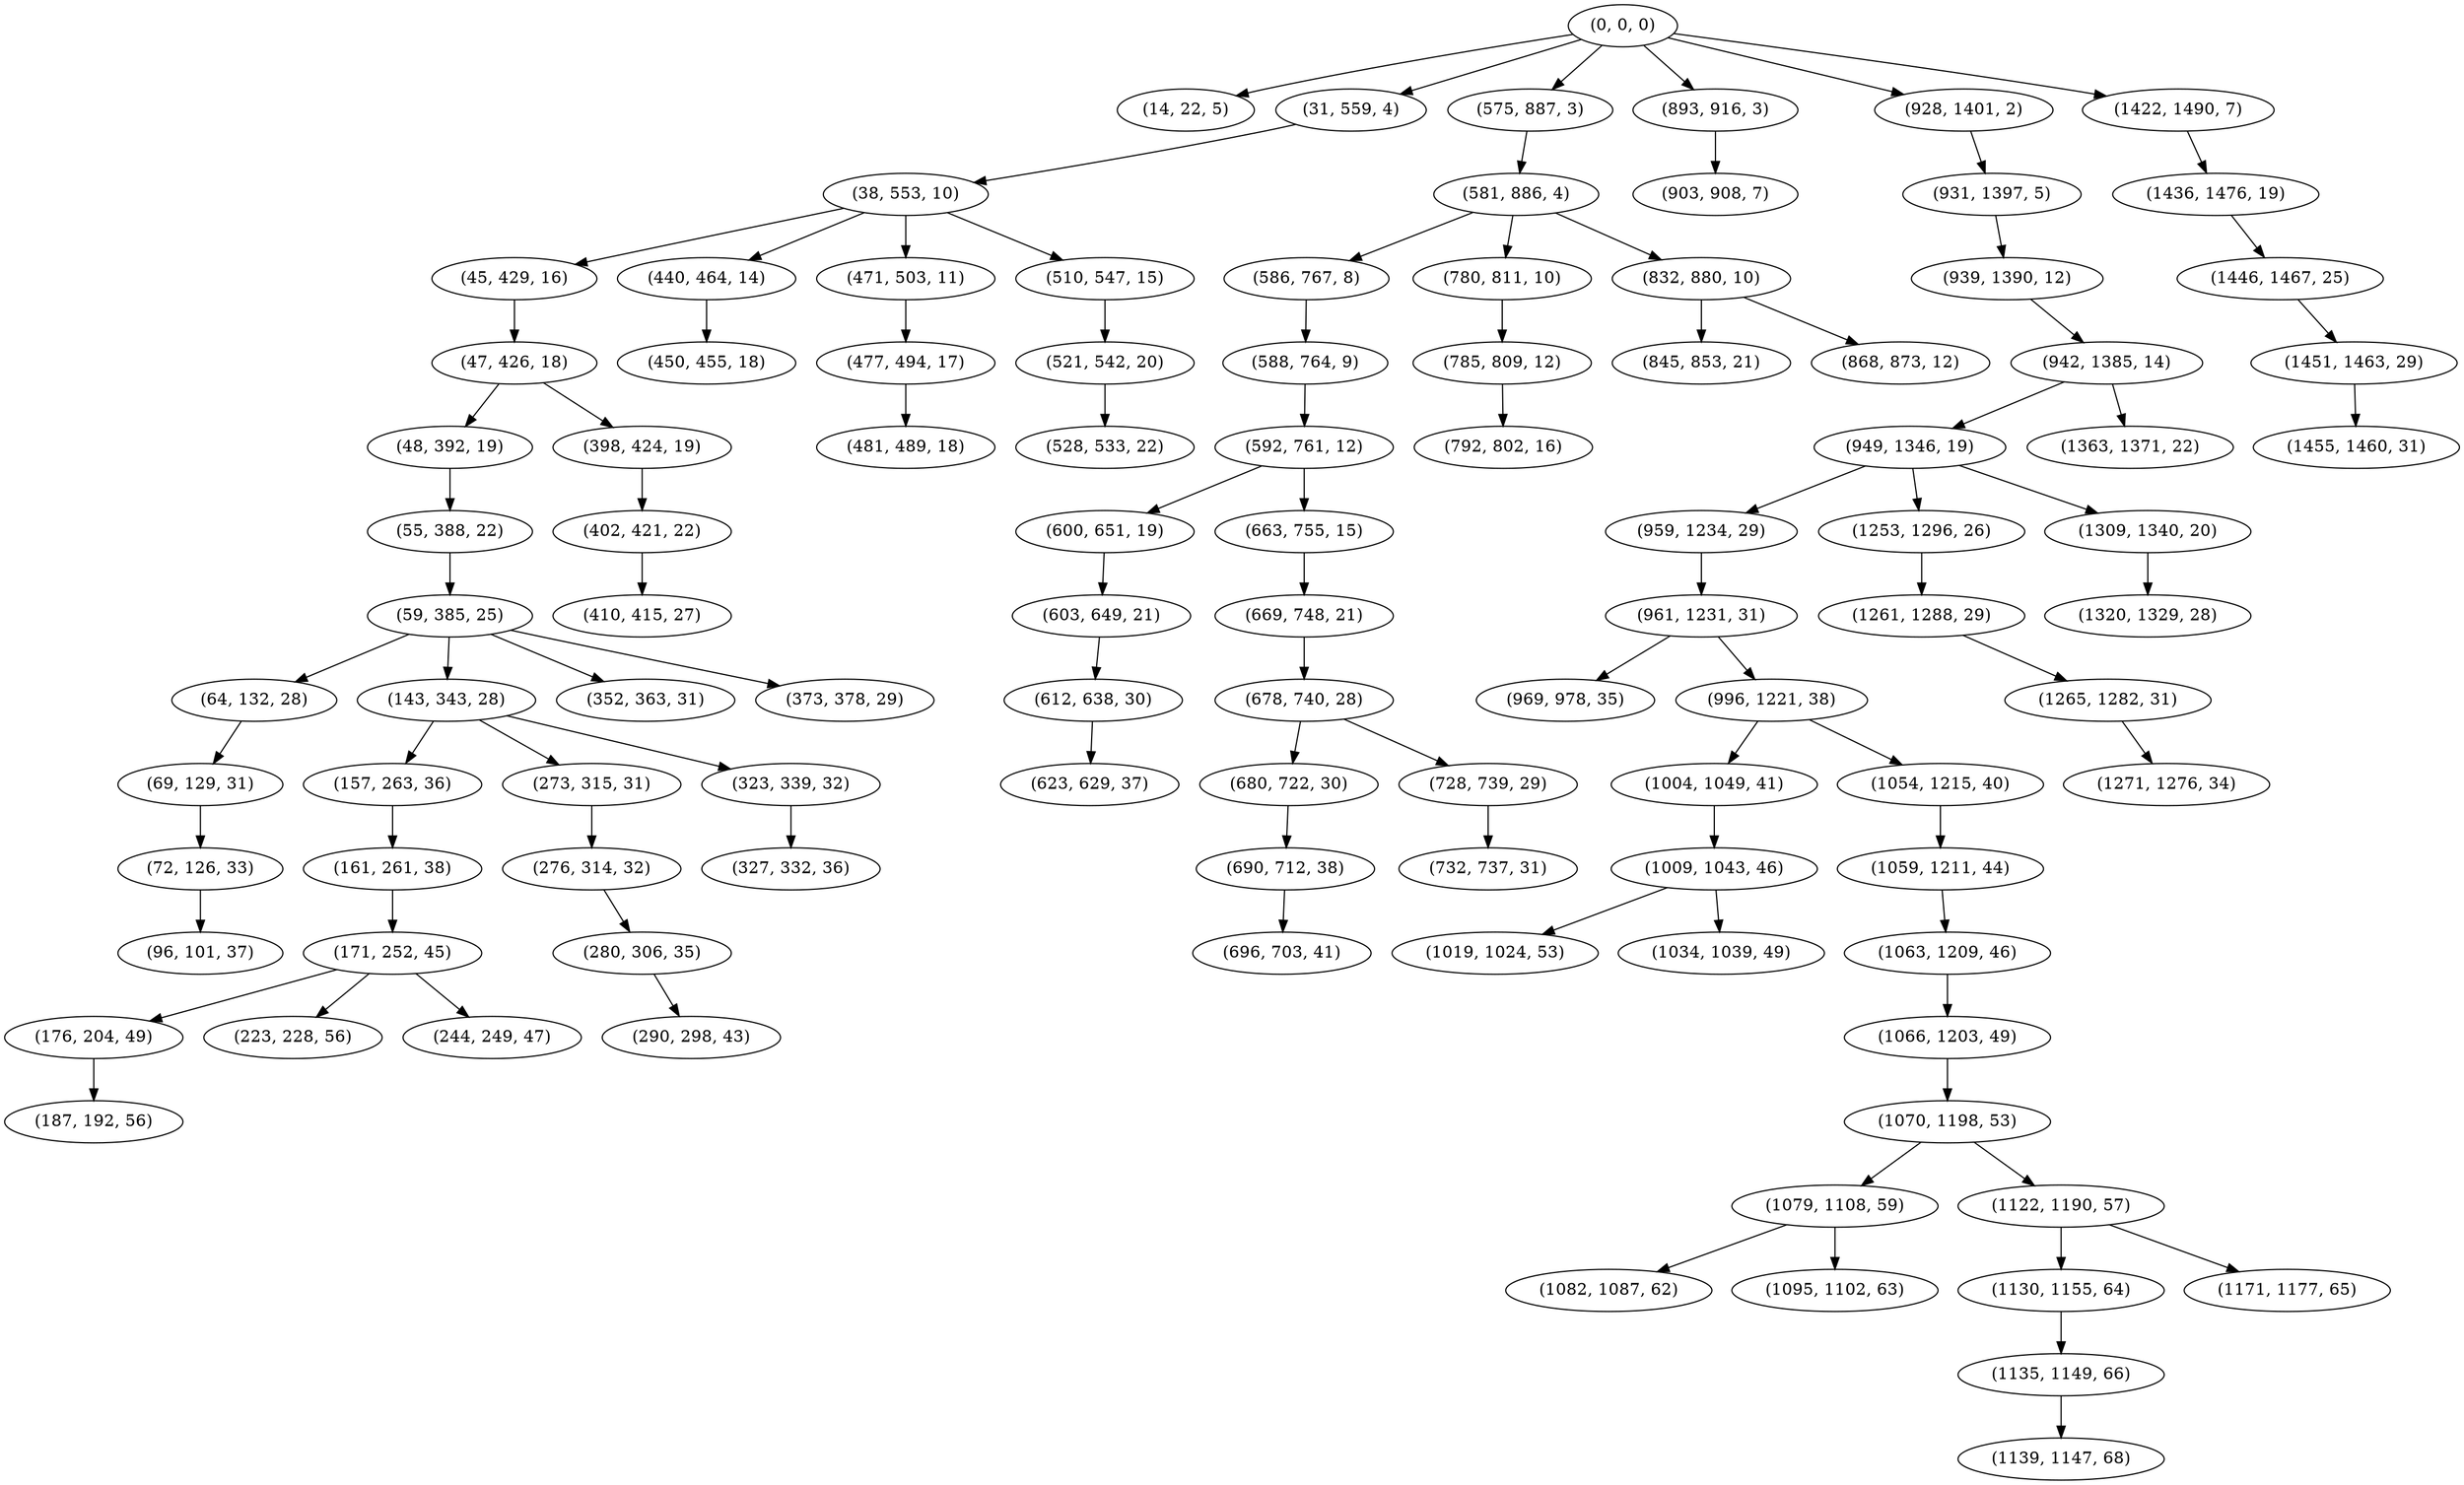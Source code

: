 digraph tree {
    "(0, 0, 0)";
    "(14, 22, 5)";
    "(31, 559, 4)";
    "(38, 553, 10)";
    "(45, 429, 16)";
    "(47, 426, 18)";
    "(48, 392, 19)";
    "(55, 388, 22)";
    "(59, 385, 25)";
    "(64, 132, 28)";
    "(69, 129, 31)";
    "(72, 126, 33)";
    "(96, 101, 37)";
    "(143, 343, 28)";
    "(157, 263, 36)";
    "(161, 261, 38)";
    "(171, 252, 45)";
    "(176, 204, 49)";
    "(187, 192, 56)";
    "(223, 228, 56)";
    "(244, 249, 47)";
    "(273, 315, 31)";
    "(276, 314, 32)";
    "(280, 306, 35)";
    "(290, 298, 43)";
    "(323, 339, 32)";
    "(327, 332, 36)";
    "(352, 363, 31)";
    "(373, 378, 29)";
    "(398, 424, 19)";
    "(402, 421, 22)";
    "(410, 415, 27)";
    "(440, 464, 14)";
    "(450, 455, 18)";
    "(471, 503, 11)";
    "(477, 494, 17)";
    "(481, 489, 18)";
    "(510, 547, 15)";
    "(521, 542, 20)";
    "(528, 533, 22)";
    "(575, 887, 3)";
    "(581, 886, 4)";
    "(586, 767, 8)";
    "(588, 764, 9)";
    "(592, 761, 12)";
    "(600, 651, 19)";
    "(603, 649, 21)";
    "(612, 638, 30)";
    "(623, 629, 37)";
    "(663, 755, 15)";
    "(669, 748, 21)";
    "(678, 740, 28)";
    "(680, 722, 30)";
    "(690, 712, 38)";
    "(696, 703, 41)";
    "(728, 739, 29)";
    "(732, 737, 31)";
    "(780, 811, 10)";
    "(785, 809, 12)";
    "(792, 802, 16)";
    "(832, 880, 10)";
    "(845, 853, 21)";
    "(868, 873, 12)";
    "(893, 916, 3)";
    "(903, 908, 7)";
    "(928, 1401, 2)";
    "(931, 1397, 5)";
    "(939, 1390, 12)";
    "(942, 1385, 14)";
    "(949, 1346, 19)";
    "(959, 1234, 29)";
    "(961, 1231, 31)";
    "(969, 978, 35)";
    "(996, 1221, 38)";
    "(1004, 1049, 41)";
    "(1009, 1043, 46)";
    "(1019, 1024, 53)";
    "(1034, 1039, 49)";
    "(1054, 1215, 40)";
    "(1059, 1211, 44)";
    "(1063, 1209, 46)";
    "(1066, 1203, 49)";
    "(1070, 1198, 53)";
    "(1079, 1108, 59)";
    "(1082, 1087, 62)";
    "(1095, 1102, 63)";
    "(1122, 1190, 57)";
    "(1130, 1155, 64)";
    "(1135, 1149, 66)";
    "(1139, 1147, 68)";
    "(1171, 1177, 65)";
    "(1253, 1296, 26)";
    "(1261, 1288, 29)";
    "(1265, 1282, 31)";
    "(1271, 1276, 34)";
    "(1309, 1340, 20)";
    "(1320, 1329, 28)";
    "(1363, 1371, 22)";
    "(1422, 1490, 7)";
    "(1436, 1476, 19)";
    "(1446, 1467, 25)";
    "(1451, 1463, 29)";
    "(1455, 1460, 31)";
    "(0, 0, 0)" -> "(14, 22, 5)";
    "(0, 0, 0)" -> "(31, 559, 4)";
    "(0, 0, 0)" -> "(575, 887, 3)";
    "(0, 0, 0)" -> "(893, 916, 3)";
    "(0, 0, 0)" -> "(928, 1401, 2)";
    "(0, 0, 0)" -> "(1422, 1490, 7)";
    "(31, 559, 4)" -> "(38, 553, 10)";
    "(38, 553, 10)" -> "(45, 429, 16)";
    "(38, 553, 10)" -> "(440, 464, 14)";
    "(38, 553, 10)" -> "(471, 503, 11)";
    "(38, 553, 10)" -> "(510, 547, 15)";
    "(45, 429, 16)" -> "(47, 426, 18)";
    "(47, 426, 18)" -> "(48, 392, 19)";
    "(47, 426, 18)" -> "(398, 424, 19)";
    "(48, 392, 19)" -> "(55, 388, 22)";
    "(55, 388, 22)" -> "(59, 385, 25)";
    "(59, 385, 25)" -> "(64, 132, 28)";
    "(59, 385, 25)" -> "(143, 343, 28)";
    "(59, 385, 25)" -> "(352, 363, 31)";
    "(59, 385, 25)" -> "(373, 378, 29)";
    "(64, 132, 28)" -> "(69, 129, 31)";
    "(69, 129, 31)" -> "(72, 126, 33)";
    "(72, 126, 33)" -> "(96, 101, 37)";
    "(143, 343, 28)" -> "(157, 263, 36)";
    "(143, 343, 28)" -> "(273, 315, 31)";
    "(143, 343, 28)" -> "(323, 339, 32)";
    "(157, 263, 36)" -> "(161, 261, 38)";
    "(161, 261, 38)" -> "(171, 252, 45)";
    "(171, 252, 45)" -> "(176, 204, 49)";
    "(171, 252, 45)" -> "(223, 228, 56)";
    "(171, 252, 45)" -> "(244, 249, 47)";
    "(176, 204, 49)" -> "(187, 192, 56)";
    "(273, 315, 31)" -> "(276, 314, 32)";
    "(276, 314, 32)" -> "(280, 306, 35)";
    "(280, 306, 35)" -> "(290, 298, 43)";
    "(323, 339, 32)" -> "(327, 332, 36)";
    "(398, 424, 19)" -> "(402, 421, 22)";
    "(402, 421, 22)" -> "(410, 415, 27)";
    "(440, 464, 14)" -> "(450, 455, 18)";
    "(471, 503, 11)" -> "(477, 494, 17)";
    "(477, 494, 17)" -> "(481, 489, 18)";
    "(510, 547, 15)" -> "(521, 542, 20)";
    "(521, 542, 20)" -> "(528, 533, 22)";
    "(575, 887, 3)" -> "(581, 886, 4)";
    "(581, 886, 4)" -> "(586, 767, 8)";
    "(581, 886, 4)" -> "(780, 811, 10)";
    "(581, 886, 4)" -> "(832, 880, 10)";
    "(586, 767, 8)" -> "(588, 764, 9)";
    "(588, 764, 9)" -> "(592, 761, 12)";
    "(592, 761, 12)" -> "(600, 651, 19)";
    "(592, 761, 12)" -> "(663, 755, 15)";
    "(600, 651, 19)" -> "(603, 649, 21)";
    "(603, 649, 21)" -> "(612, 638, 30)";
    "(612, 638, 30)" -> "(623, 629, 37)";
    "(663, 755, 15)" -> "(669, 748, 21)";
    "(669, 748, 21)" -> "(678, 740, 28)";
    "(678, 740, 28)" -> "(680, 722, 30)";
    "(678, 740, 28)" -> "(728, 739, 29)";
    "(680, 722, 30)" -> "(690, 712, 38)";
    "(690, 712, 38)" -> "(696, 703, 41)";
    "(728, 739, 29)" -> "(732, 737, 31)";
    "(780, 811, 10)" -> "(785, 809, 12)";
    "(785, 809, 12)" -> "(792, 802, 16)";
    "(832, 880, 10)" -> "(845, 853, 21)";
    "(832, 880, 10)" -> "(868, 873, 12)";
    "(893, 916, 3)" -> "(903, 908, 7)";
    "(928, 1401, 2)" -> "(931, 1397, 5)";
    "(931, 1397, 5)" -> "(939, 1390, 12)";
    "(939, 1390, 12)" -> "(942, 1385, 14)";
    "(942, 1385, 14)" -> "(949, 1346, 19)";
    "(942, 1385, 14)" -> "(1363, 1371, 22)";
    "(949, 1346, 19)" -> "(959, 1234, 29)";
    "(949, 1346, 19)" -> "(1253, 1296, 26)";
    "(949, 1346, 19)" -> "(1309, 1340, 20)";
    "(959, 1234, 29)" -> "(961, 1231, 31)";
    "(961, 1231, 31)" -> "(969, 978, 35)";
    "(961, 1231, 31)" -> "(996, 1221, 38)";
    "(996, 1221, 38)" -> "(1004, 1049, 41)";
    "(996, 1221, 38)" -> "(1054, 1215, 40)";
    "(1004, 1049, 41)" -> "(1009, 1043, 46)";
    "(1009, 1043, 46)" -> "(1019, 1024, 53)";
    "(1009, 1043, 46)" -> "(1034, 1039, 49)";
    "(1054, 1215, 40)" -> "(1059, 1211, 44)";
    "(1059, 1211, 44)" -> "(1063, 1209, 46)";
    "(1063, 1209, 46)" -> "(1066, 1203, 49)";
    "(1066, 1203, 49)" -> "(1070, 1198, 53)";
    "(1070, 1198, 53)" -> "(1079, 1108, 59)";
    "(1070, 1198, 53)" -> "(1122, 1190, 57)";
    "(1079, 1108, 59)" -> "(1082, 1087, 62)";
    "(1079, 1108, 59)" -> "(1095, 1102, 63)";
    "(1122, 1190, 57)" -> "(1130, 1155, 64)";
    "(1122, 1190, 57)" -> "(1171, 1177, 65)";
    "(1130, 1155, 64)" -> "(1135, 1149, 66)";
    "(1135, 1149, 66)" -> "(1139, 1147, 68)";
    "(1253, 1296, 26)" -> "(1261, 1288, 29)";
    "(1261, 1288, 29)" -> "(1265, 1282, 31)";
    "(1265, 1282, 31)" -> "(1271, 1276, 34)";
    "(1309, 1340, 20)" -> "(1320, 1329, 28)";
    "(1422, 1490, 7)" -> "(1436, 1476, 19)";
    "(1436, 1476, 19)" -> "(1446, 1467, 25)";
    "(1446, 1467, 25)" -> "(1451, 1463, 29)";
    "(1451, 1463, 29)" -> "(1455, 1460, 31)";
}
